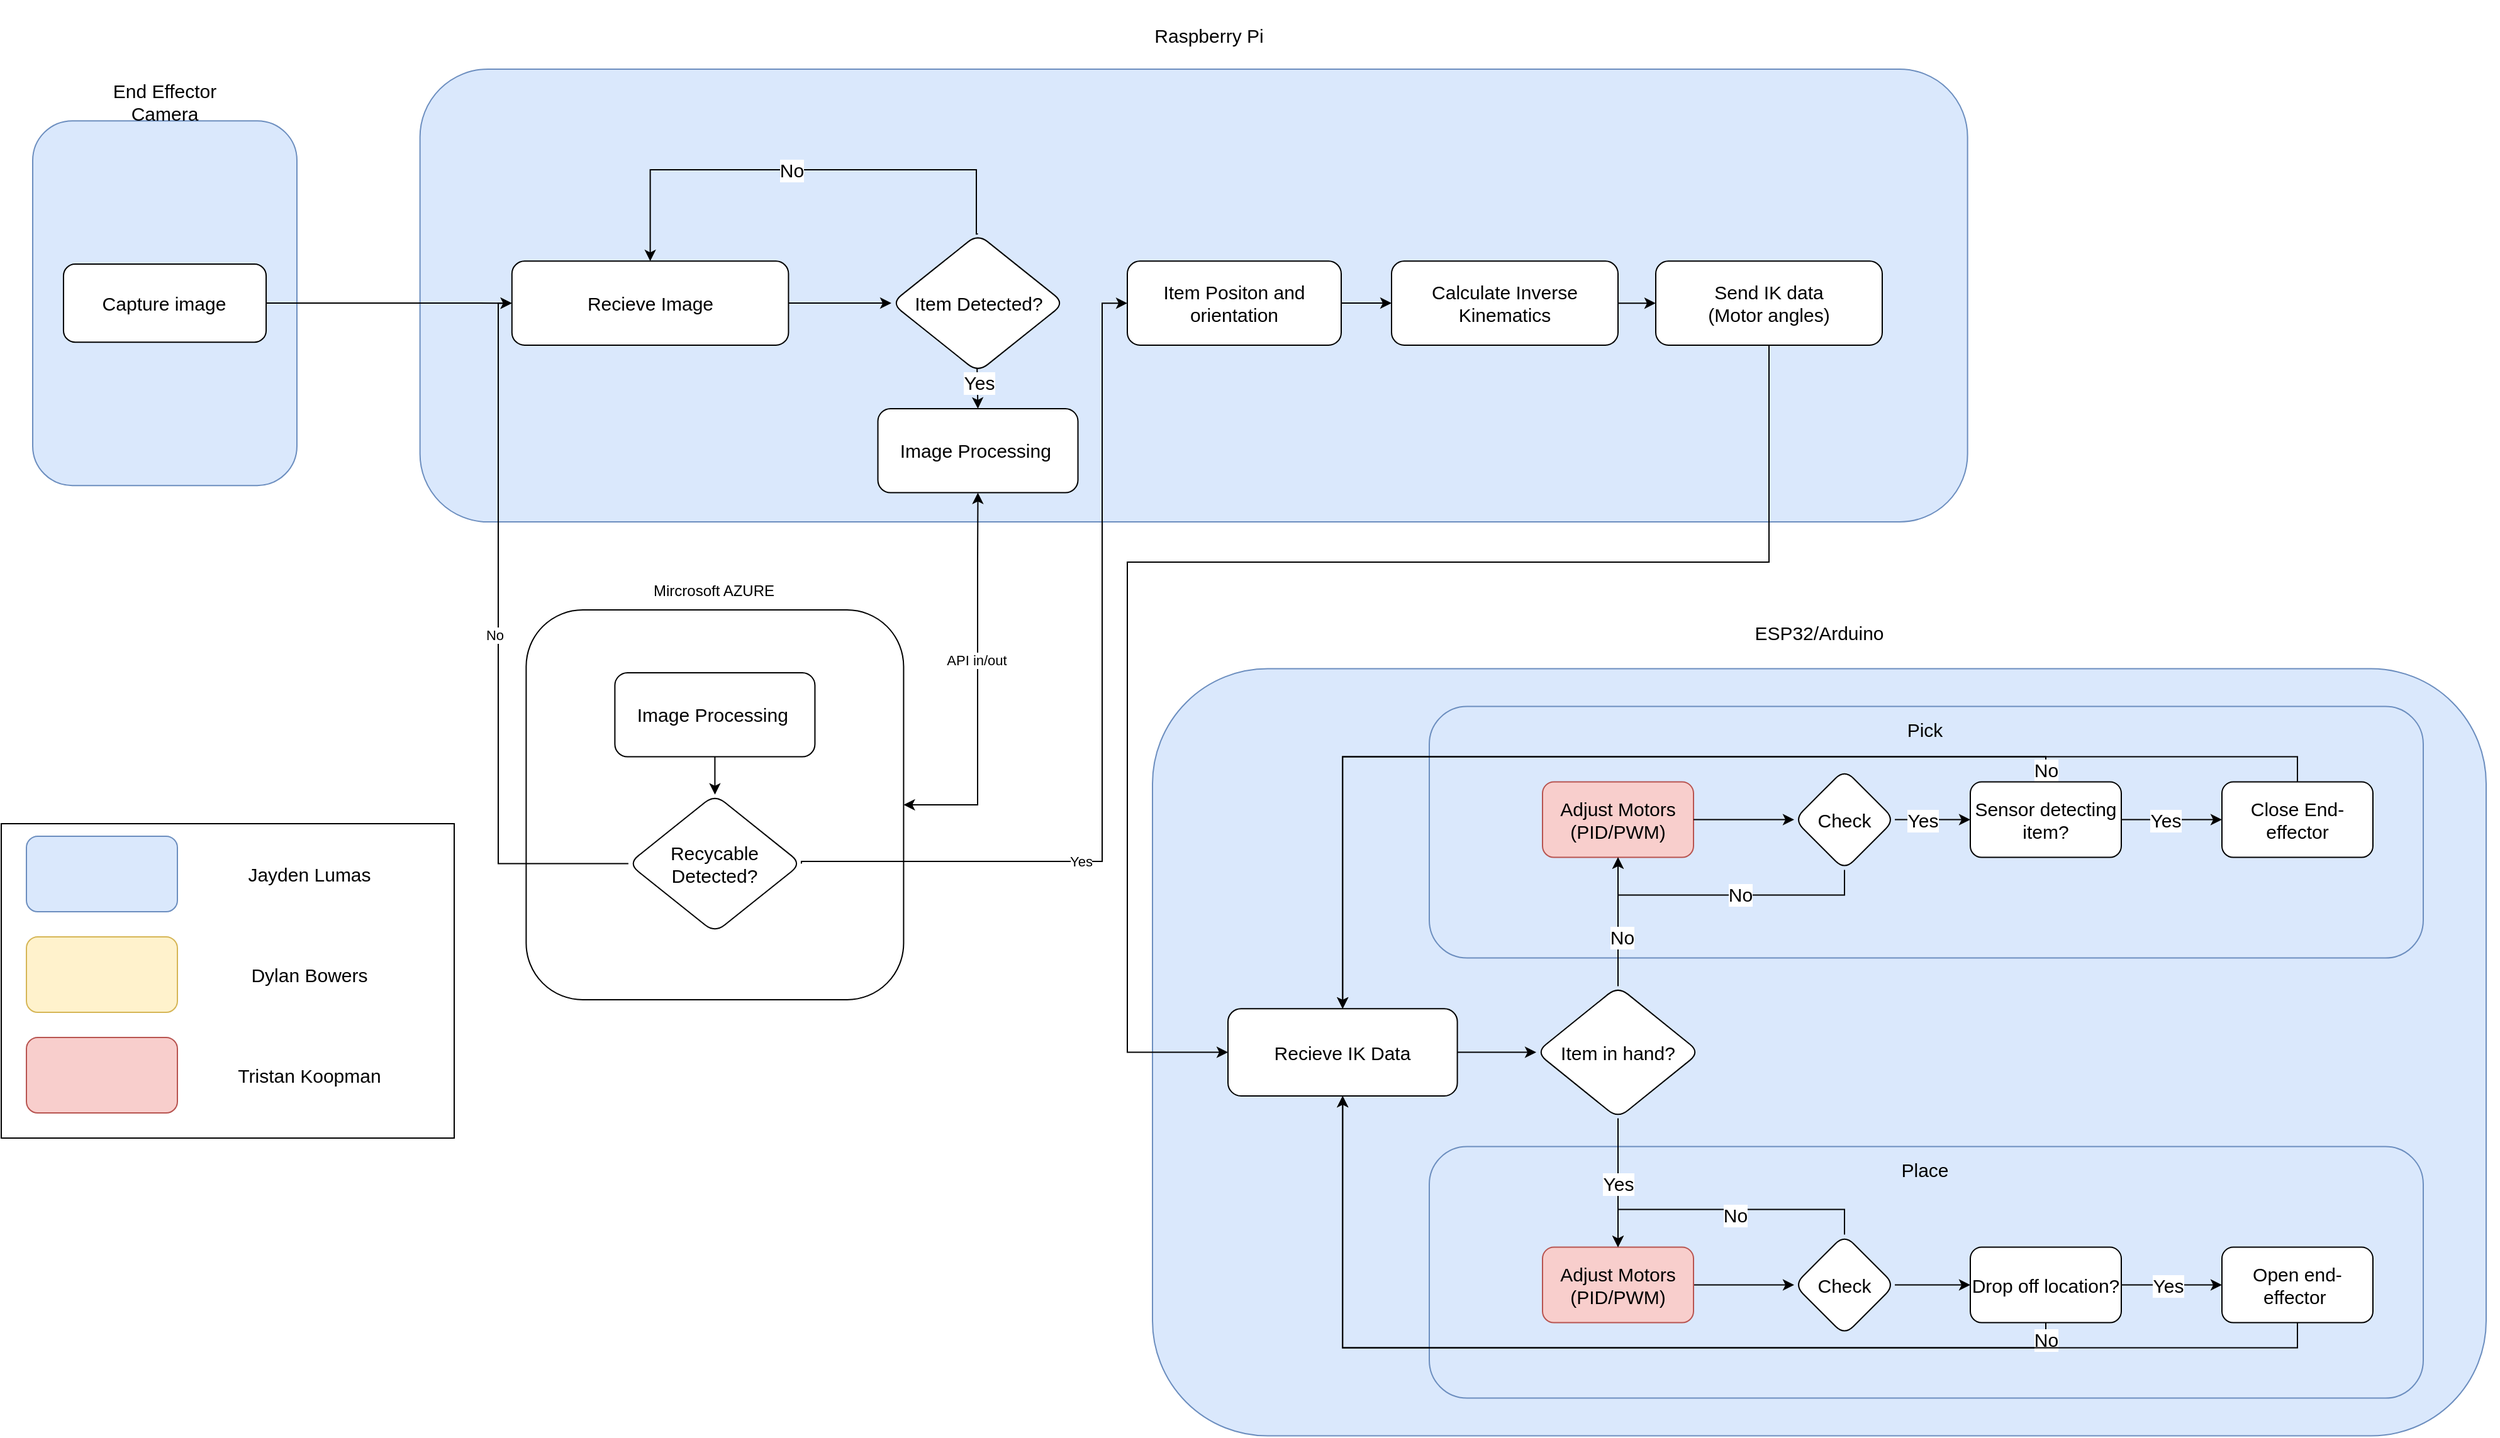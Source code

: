 <mxfile version="26.0.9">
  <diagram name="Page-1" id="5paR1ZeKKGclW1PN4thz">
    <mxGraphModel dx="2206" dy="1595" grid="1" gridSize="10" guides="1" tooltips="1" connect="1" arrows="1" fold="1" page="1" pageScale="1" pageWidth="850" pageHeight="1100" math="0" shadow="0">
      <root>
        <mxCell id="0" />
        <mxCell id="1" parent="0" />
        <mxCell id="0nqg7Sc1q2JI6adaUOui-7" value="" style="group;fontSize=15;" parent="1" vertex="1" connectable="0">
          <mxGeometry x="410" y="80" width="1230" height="510" as="geometry" />
        </mxCell>
        <mxCell id="0nqg7Sc1q2JI6adaUOui-8" value="" style="rounded=1;whiteSpace=wrap;html=1;glass=0;fillColor=#dae8fc;strokeColor=#6c8ebf;fontSize=15;" parent="0nqg7Sc1q2JI6adaUOui-7" vertex="1">
          <mxGeometry x="-12.18" width="1230" height="360" as="geometry" />
        </mxCell>
        <mxCell id="0nqg7Sc1q2JI6adaUOui-36" style="edgeStyle=orthogonalEdgeStyle;rounded=0;orthogonalLoop=1;jettySize=auto;html=1;entryX=0;entryY=0.5;entryDx=0;entryDy=0;fontSize=15;" parent="0nqg7Sc1q2JI6adaUOui-7" source="0nqg7Sc1q2JI6adaUOui-10" target="SgOJjiS7krHxdYD3xKm1-21" edge="1">
          <mxGeometry relative="1" as="geometry">
            <mxPoint x="340.99" y="186.065" as="targetPoint" />
          </mxGeometry>
        </mxCell>
        <mxCell id="0nqg7Sc1q2JI6adaUOui-10" value="Recieve Image" style="rounded=1;whiteSpace=wrap;html=1;fontSize=15;" parent="0nqg7Sc1q2JI6adaUOui-7" vertex="1">
          <mxGeometry x="60.891" y="152.67" width="219.817" height="66.79" as="geometry" />
        </mxCell>
        <mxCell id="0nqg7Sc1q2JI6adaUOui-16" value="Image Processing&amp;nbsp;" style="rounded=1;whiteSpace=wrap;html=1;fontSize=15;" parent="0nqg7Sc1q2JI6adaUOui-7" vertex="1">
          <mxGeometry x="351.75" y="270" width="159.01" height="66.79" as="geometry" />
        </mxCell>
        <mxCell id="0nqg7Sc1q2JI6adaUOui-39" style="edgeStyle=orthogonalEdgeStyle;rounded=0;orthogonalLoop=1;jettySize=auto;html=1;entryX=0;entryY=0.5;entryDx=0;entryDy=0;fontSize=15;" parent="0nqg7Sc1q2JI6adaUOui-7" source="0nqg7Sc1q2JI6adaUOui-17" target="0nqg7Sc1q2JI6adaUOui-18" edge="1">
          <mxGeometry relative="1" as="geometry" />
        </mxCell>
        <mxCell id="0nqg7Sc1q2JI6adaUOui-17" value="Item Positon and orientation" style="rounded=1;whiteSpace=wrap;html=1;fontSize=15;" parent="0nqg7Sc1q2JI6adaUOui-7" vertex="1">
          <mxGeometry x="550" y="152.67" width="170" height="66.79" as="geometry" />
        </mxCell>
        <mxCell id="ib2QQWaPSha35dMwTbKv-3" style="edgeStyle=orthogonalEdgeStyle;rounded=0;orthogonalLoop=1;jettySize=auto;html=1;fontSize=15;" parent="0nqg7Sc1q2JI6adaUOui-7" source="0nqg7Sc1q2JI6adaUOui-18" target="ib2QQWaPSha35dMwTbKv-2" edge="1">
          <mxGeometry relative="1" as="geometry" />
        </mxCell>
        <mxCell id="0nqg7Sc1q2JI6adaUOui-18" value="Calculate Inverse Kinematics" style="rounded=1;whiteSpace=wrap;html=1;fontSize=15;" parent="0nqg7Sc1q2JI6adaUOui-7" vertex="1">
          <mxGeometry x="760" y="152.66" width="180" height="66.79" as="geometry" />
        </mxCell>
        <mxCell id="0nqg7Sc1q2JI6adaUOui-31" style="edgeStyle=orthogonalEdgeStyle;rounded=0;orthogonalLoop=1;jettySize=auto;html=1;entryX=0.5;entryY=0;entryDx=0;entryDy=0;fontSize=15;exitX=0.495;exitY=0.957;exitDx=0;exitDy=0;exitPerimeter=0;" parent="0nqg7Sc1q2JI6adaUOui-7" source="SgOJjiS7krHxdYD3xKm1-21" target="0nqg7Sc1q2JI6adaUOui-16" edge="1">
          <mxGeometry relative="1" as="geometry">
            <mxPoint x="420.495" y="219.46" as="sourcePoint" />
          </mxGeometry>
        </mxCell>
        <mxCell id="0nqg7Sc1q2JI6adaUOui-32" value="Yes" style="edgeLabel;html=1;align=center;verticalAlign=middle;resizable=0;points=[];fontSize=15;" parent="0nqg7Sc1q2JI6adaUOui-31" vertex="1" connectable="0">
          <mxGeometry x="-0.222" y="4" relative="1" as="geometry">
            <mxPoint x="-4" as="offset" />
          </mxGeometry>
        </mxCell>
        <mxCell id="0nqg7Sc1q2JI6adaUOui-33" style="edgeStyle=orthogonalEdgeStyle;rounded=0;orthogonalLoop=1;jettySize=auto;html=1;entryX=0.5;entryY=0;entryDx=0;entryDy=0;fontSize=15;exitX=0.5;exitY=0;exitDx=0;exitDy=0;" parent="0nqg7Sc1q2JI6adaUOui-7" source="SgOJjiS7krHxdYD3xKm1-21" target="0nqg7Sc1q2JI6adaUOui-10" edge="1">
          <mxGeometry relative="1" as="geometry">
            <Array as="points">
              <mxPoint x="430" y="131" />
              <mxPoint x="430" y="80" />
              <mxPoint x="171" y="80" />
            </Array>
            <mxPoint x="420.545" y="152.67" as="sourcePoint" />
          </mxGeometry>
        </mxCell>
        <mxCell id="0nqg7Sc1q2JI6adaUOui-34" value="No" style="edgeLabel;html=1;align=center;verticalAlign=middle;resizable=0;points=[];fontSize=15;" parent="0nqg7Sc1q2JI6adaUOui-33" vertex="1" connectable="0">
          <mxGeometry x="0.039" relative="1" as="geometry">
            <mxPoint as="offset" />
          </mxGeometry>
        </mxCell>
        <mxCell id="ib2QQWaPSha35dMwTbKv-2" value="Send IK data&lt;br&gt;(Motor angles)" style="rounded=1;whiteSpace=wrap;html=1;fontSize=15;" parent="0nqg7Sc1q2JI6adaUOui-7" vertex="1">
          <mxGeometry x="970" y="152.66" width="180" height="66.79" as="geometry" />
        </mxCell>
        <mxCell id="SgOJjiS7krHxdYD3xKm1-2" value="Mircrosoft AZURE" style="text;html=1;align=center;verticalAlign=middle;resizable=0;points=[];autosize=1;strokeColor=none;fillColor=none;" vertex="1" parent="0nqg7Sc1q2JI6adaUOui-7">
          <mxGeometry x="160.71" y="400" width="120" height="30" as="geometry" />
        </mxCell>
        <mxCell id="SgOJjiS7krHxdYD3xKm1-21" value="Item Detected?" style="rhombus;whiteSpace=wrap;html=1;fontSize=15;rounded=1;" vertex="1" parent="0nqg7Sc1q2JI6adaUOui-7">
          <mxGeometry x="362.5" y="131.06" width="137.5" height="109.99" as="geometry" />
        </mxCell>
        <mxCell id="0nqg7Sc1q2JI6adaUOui-3" value="" style="group;fontSize=15;" parent="1" vertex="1" connectable="0">
          <mxGeometry x="90" y="121.07" width="210" height="290" as="geometry" />
        </mxCell>
        <mxCell id="0nqg7Sc1q2JI6adaUOui-1" value="" style="rounded=1;whiteSpace=wrap;html=1;glass=0;fillColor=#dae8fc;strokeColor=#6c8ebf;fontSize=15;" parent="0nqg7Sc1q2JI6adaUOui-3" vertex="1">
          <mxGeometry width="210" height="290" as="geometry" />
        </mxCell>
        <mxCell id="0nqg7Sc1q2JI6adaUOui-4" value="Capture image" style="rounded=1;whiteSpace=wrap;html=1;fontSize=15;" parent="0nqg7Sc1q2JI6adaUOui-3" vertex="1">
          <mxGeometry x="24.47" y="113.929" width="161.06" height="62.143" as="geometry" />
        </mxCell>
        <mxCell id="0nqg7Sc1q2JI6adaUOui-37" style="edgeStyle=orthogonalEdgeStyle;rounded=0;orthogonalLoop=1;jettySize=auto;html=1;entryX=0;entryY=0.5;entryDx=0;entryDy=0;fontSize=15;" parent="1" source="0nqg7Sc1q2JI6adaUOui-4" target="0nqg7Sc1q2JI6adaUOui-10" edge="1">
          <mxGeometry relative="1" as="geometry" />
        </mxCell>
        <mxCell id="0nqg7Sc1q2JI6adaUOui-9" value="Raspberry Pi" style="text;html=1;align=center;verticalAlign=middle;whiteSpace=wrap;rounded=0;movable=1;resizable=1;rotatable=1;deletable=1;editable=1;locked=0;connectable=1;fontSize=15;" parent="1" vertex="1">
          <mxGeometry x="923.851" y="25.36" width="202.298" height="54.643" as="geometry" />
        </mxCell>
        <mxCell id="0nqg7Sc1q2JI6adaUOui-2" value="End Effector Camera" style="text;html=1;align=center;verticalAlign=middle;whiteSpace=wrap;rounded=0;movable=1;resizable=1;rotatable=1;deletable=1;editable=1;locked=0;connectable=1;fontSize=15;" parent="1" vertex="1">
          <mxGeometry x="130.8" y="90" width="128.4" height="31.07" as="geometry" />
        </mxCell>
        <mxCell id="dhBHvoPyZiaG5rZzquTN-1" value="" style="group;fontSize=15;flipV=0;flipH=0;direction=east;" parent="1" vertex="1" connectable="0">
          <mxGeometry x="980" y="500" width="1070" height="666.79" as="geometry" />
        </mxCell>
        <mxCell id="ib2QQWaPSha35dMwTbKv-63" value="" style="rounded=1;whiteSpace=wrap;html=1;glass=0;fillColor=#dae8fc;movable=1;resizable=1;rotatable=1;deletable=1;editable=1;locked=0;connectable=1;strokeColor=#6c8ebf;fontSize=15;" parent="dhBHvoPyZiaG5rZzquTN-1" vertex="1">
          <mxGeometry y="56.79" width="1060" height="610" as="geometry" />
        </mxCell>
        <mxCell id="ib2QQWaPSha35dMwTbKv-184" value="" style="rounded=1;whiteSpace=wrap;html=1;fillColor=#dae8fc;strokeColor=#6c8ebf;fontSize=15;" parent="dhBHvoPyZiaG5rZzquTN-1" vertex="1">
          <mxGeometry x="220" y="436.79" width="790" height="200" as="geometry" />
        </mxCell>
        <mxCell id="ib2QQWaPSha35dMwTbKv-182" value="" style="rounded=1;whiteSpace=wrap;html=1;fillColor=#dae8fc;strokeColor=#6c8ebf;fontSize=15;" parent="dhBHvoPyZiaG5rZzquTN-1" vertex="1">
          <mxGeometry x="220" y="86.79" width="790" height="200" as="geometry" />
        </mxCell>
        <mxCell id="ib2QQWaPSha35dMwTbKv-64" value="ESP32/Arduino" style="text;html=1;align=center;verticalAlign=middle;whiteSpace=wrap;rounded=0;movable=1;resizable=1;rotatable=1;deletable=1;editable=1;locked=0;connectable=1;fontSize=15;" parent="dhBHvoPyZiaG5rZzquTN-1" vertex="1">
          <mxGeometry x="446.121" y="-5.684e-14" width="167.759" height="56.786" as="geometry" />
        </mxCell>
        <mxCell id="ib2QQWaPSha35dMwTbKv-62" value="" style="group;movable=1;resizable=1;rotatable=1;deletable=1;editable=1;locked=0;connectable=1;fontSize=15;" parent="dhBHvoPyZiaG5rZzquTN-1" vertex="1" connectable="0">
          <mxGeometry x="10" y="76.79" width="1060" height="540" as="geometry" />
        </mxCell>
        <mxCell id="ib2QQWaPSha35dMwTbKv-66" value="Recieve IK Data" style="rounded=1;whiteSpace=wrap;html=1;fontSize=15;" parent="ib2QQWaPSha35dMwTbKv-62" vertex="1">
          <mxGeometry x="50.004" y="250.294" width="182.287" height="69.409" as="geometry" />
        </mxCell>
        <mxCell id="ib2QQWaPSha35dMwTbKv-83" value="Item in hand?" style="rhombus;whiteSpace=wrap;html=1;rounded=1;fontSize=15;" parent="ib2QQWaPSha35dMwTbKv-62" vertex="1">
          <mxGeometry x="295" y="232.5" width="130" height="105" as="geometry" />
        </mxCell>
        <mxCell id="ib2QQWaPSha35dMwTbKv-84" value="" style="edgeStyle=orthogonalEdgeStyle;rounded=0;orthogonalLoop=1;jettySize=auto;html=1;fontSize=15;" parent="ib2QQWaPSha35dMwTbKv-62" source="ib2QQWaPSha35dMwTbKv-66" target="ib2QQWaPSha35dMwTbKv-83" edge="1">
          <mxGeometry relative="1" as="geometry" />
        </mxCell>
        <mxCell id="ib2QQWaPSha35dMwTbKv-86" value="Adjust Motors&lt;br&gt;(PID/PWM)" style="whiteSpace=wrap;html=1;rounded=1;fillColor=#f8cecc;strokeColor=#b85450;fontSize=15;" parent="ib2QQWaPSha35dMwTbKv-62" vertex="1">
          <mxGeometry x="300" y="70" width="120" height="60" as="geometry" />
        </mxCell>
        <mxCell id="ib2QQWaPSha35dMwTbKv-87" value="" style="edgeStyle=orthogonalEdgeStyle;rounded=0;orthogonalLoop=1;jettySize=auto;html=1;fontSize=15;" parent="ib2QQWaPSha35dMwTbKv-62" source="ib2QQWaPSha35dMwTbKv-83" target="ib2QQWaPSha35dMwTbKv-86" edge="1">
          <mxGeometry relative="1" as="geometry" />
        </mxCell>
        <mxCell id="ib2QQWaPSha35dMwTbKv-92" value="No" style="edgeLabel;html=1;align=center;verticalAlign=middle;resizable=0;points=[];fontSize=15;" parent="ib2QQWaPSha35dMwTbKv-87" vertex="1" connectable="0">
          <mxGeometry x="-0.231" y="-3" relative="1" as="geometry">
            <mxPoint as="offset" />
          </mxGeometry>
        </mxCell>
        <mxCell id="ib2QQWaPSha35dMwTbKv-91" value="" style="edgeStyle=orthogonalEdgeStyle;rounded=0;orthogonalLoop=1;jettySize=auto;html=1;fontSize=15;" parent="ib2QQWaPSha35dMwTbKv-62" source="ib2QQWaPSha35dMwTbKv-88" target="ib2QQWaPSha35dMwTbKv-90" edge="1">
          <mxGeometry relative="1" as="geometry" />
        </mxCell>
        <mxCell id="ib2QQWaPSha35dMwTbKv-88" value="Adjust Motors&lt;br&gt;(PID/PWM)" style="whiteSpace=wrap;html=1;rounded=1;fillColor=#f8cecc;strokeColor=#b85450;fontSize=15;" parent="ib2QQWaPSha35dMwTbKv-62" vertex="1">
          <mxGeometry x="300" y="440" width="120" height="60" as="geometry" />
        </mxCell>
        <mxCell id="ib2QQWaPSha35dMwTbKv-89" value="Yes" style="edgeStyle=orthogonalEdgeStyle;rounded=0;orthogonalLoop=1;jettySize=auto;html=1;fontSize=15;" parent="ib2QQWaPSha35dMwTbKv-62" source="ib2QQWaPSha35dMwTbKv-83" target="ib2QQWaPSha35dMwTbKv-88" edge="1">
          <mxGeometry relative="1" as="geometry" />
        </mxCell>
        <mxCell id="ib2QQWaPSha35dMwTbKv-97" style="edgeStyle=orthogonalEdgeStyle;rounded=0;orthogonalLoop=1;jettySize=auto;html=1;entryX=0.5;entryY=0;entryDx=0;entryDy=0;fontSize=15;" parent="ib2QQWaPSha35dMwTbKv-62" source="ib2QQWaPSha35dMwTbKv-90" target="ib2QQWaPSha35dMwTbKv-88" edge="1">
          <mxGeometry relative="1" as="geometry">
            <Array as="points">
              <mxPoint x="540" y="410" />
              <mxPoint x="360" y="410" />
            </Array>
          </mxGeometry>
        </mxCell>
        <mxCell id="ib2QQWaPSha35dMwTbKv-98" value="No" style="edgeLabel;html=1;align=center;verticalAlign=middle;resizable=0;points=[];fontSize=15;" parent="ib2QQWaPSha35dMwTbKv-97" vertex="1" connectable="0">
          <mxGeometry x="-0.071" y="4" relative="1" as="geometry">
            <mxPoint as="offset" />
          </mxGeometry>
        </mxCell>
        <mxCell id="ib2QQWaPSha35dMwTbKv-90" value="Check" style="rhombus;whiteSpace=wrap;html=1;rounded=1;fontSize=15;" parent="ib2QQWaPSha35dMwTbKv-62" vertex="1">
          <mxGeometry x="500" y="430" width="80" height="80" as="geometry" />
        </mxCell>
        <mxCell id="ib2QQWaPSha35dMwTbKv-95" style="edgeStyle=orthogonalEdgeStyle;rounded=0;orthogonalLoop=1;jettySize=auto;html=1;entryX=0.5;entryY=1;entryDx=0;entryDy=0;fontSize=15;" parent="ib2QQWaPSha35dMwTbKv-62" source="ib2QQWaPSha35dMwTbKv-93" target="ib2QQWaPSha35dMwTbKv-86" edge="1">
          <mxGeometry relative="1" as="geometry">
            <Array as="points">
              <mxPoint x="540" y="160" />
              <mxPoint x="360" y="160" />
            </Array>
          </mxGeometry>
        </mxCell>
        <mxCell id="ib2QQWaPSha35dMwTbKv-96" value="No" style="edgeLabel;html=1;align=center;verticalAlign=middle;resizable=0;points=[];fontSize=15;" parent="ib2QQWaPSha35dMwTbKv-95" vertex="1" connectable="0">
          <mxGeometry x="-0.103" y="-1" relative="1" as="geometry">
            <mxPoint as="offset" />
          </mxGeometry>
        </mxCell>
        <mxCell id="ib2QQWaPSha35dMwTbKv-93" value="Check" style="rhombus;whiteSpace=wrap;html=1;rounded=1;fontSize=15;" parent="ib2QQWaPSha35dMwTbKv-62" vertex="1">
          <mxGeometry x="500" y="60" width="80" height="80" as="geometry" />
        </mxCell>
        <mxCell id="ib2QQWaPSha35dMwTbKv-94" value="" style="edgeStyle=orthogonalEdgeStyle;rounded=0;orthogonalLoop=1;jettySize=auto;html=1;fontSize=15;" parent="ib2QQWaPSha35dMwTbKv-62" source="ib2QQWaPSha35dMwTbKv-86" target="ib2QQWaPSha35dMwTbKv-93" edge="1">
          <mxGeometry relative="1" as="geometry" />
        </mxCell>
        <mxCell id="ib2QQWaPSha35dMwTbKv-173" style="edgeStyle=orthogonalEdgeStyle;rounded=0;orthogonalLoop=1;jettySize=auto;html=1;entryX=0.5;entryY=1;entryDx=0;entryDy=0;fontSize=15;" parent="dhBHvoPyZiaG5rZzquTN-1" source="ib2QQWaPSha35dMwTbKv-99" target="ib2QQWaPSha35dMwTbKv-66" edge="1">
          <mxGeometry relative="1" as="geometry">
            <Array as="points">
              <mxPoint x="710" y="596.79" />
              <mxPoint x="151" y="596.79" />
            </Array>
          </mxGeometry>
        </mxCell>
        <mxCell id="ib2QQWaPSha35dMwTbKv-174" value="No" style="edgeLabel;html=1;align=center;verticalAlign=middle;resizable=0;points=[];fontSize=15;" parent="ib2QQWaPSha35dMwTbKv-173" vertex="1" connectable="0">
          <mxGeometry x="-0.966" relative="1" as="geometry">
            <mxPoint as="offset" />
          </mxGeometry>
        </mxCell>
        <mxCell id="ib2QQWaPSha35dMwTbKv-176" value="" style="edgeStyle=orthogonalEdgeStyle;rounded=0;orthogonalLoop=1;jettySize=auto;html=1;fontSize=15;" parent="dhBHvoPyZiaG5rZzquTN-1" source="ib2QQWaPSha35dMwTbKv-99" target="ib2QQWaPSha35dMwTbKv-175" edge="1">
          <mxGeometry relative="1" as="geometry" />
        </mxCell>
        <mxCell id="ib2QQWaPSha35dMwTbKv-177" value="Yes" style="edgeLabel;html=1;align=center;verticalAlign=middle;resizable=0;points=[];fontSize=15;" parent="ib2QQWaPSha35dMwTbKv-176" vertex="1" connectable="0">
          <mxGeometry x="-0.091" relative="1" as="geometry">
            <mxPoint as="offset" />
          </mxGeometry>
        </mxCell>
        <mxCell id="ib2QQWaPSha35dMwTbKv-99" value="Drop off location?" style="whiteSpace=wrap;html=1;rounded=1;fontSize=15;" parent="dhBHvoPyZiaG5rZzquTN-1" vertex="1">
          <mxGeometry x="650" y="516.79" width="120" height="60" as="geometry" />
        </mxCell>
        <mxCell id="ib2QQWaPSha35dMwTbKv-100" value="" style="edgeStyle=orthogonalEdgeStyle;rounded=0;orthogonalLoop=1;jettySize=auto;html=1;fontSize=15;" parent="dhBHvoPyZiaG5rZzquTN-1" source="ib2QQWaPSha35dMwTbKv-90" target="ib2QQWaPSha35dMwTbKv-99" edge="1">
          <mxGeometry relative="1" as="geometry" />
        </mxCell>
        <mxCell id="ib2QQWaPSha35dMwTbKv-165" style="edgeStyle=orthogonalEdgeStyle;rounded=0;orthogonalLoop=1;jettySize=auto;html=1;entryX=0.5;entryY=0;entryDx=0;entryDy=0;fontSize=15;" parent="dhBHvoPyZiaG5rZzquTN-1" source="ib2QQWaPSha35dMwTbKv-163" target="ib2QQWaPSha35dMwTbKv-66" edge="1">
          <mxGeometry relative="1" as="geometry">
            <Array as="points">
              <mxPoint x="710" y="126.79" />
              <mxPoint x="151" y="126.79" />
            </Array>
          </mxGeometry>
        </mxCell>
        <mxCell id="ib2QQWaPSha35dMwTbKv-167" value="No" style="edgeLabel;html=1;align=center;verticalAlign=middle;resizable=0;points=[];fontSize=15;" parent="ib2QQWaPSha35dMwTbKv-165" vertex="1" connectable="0">
          <mxGeometry x="-0.88" y="-2" relative="1" as="geometry">
            <mxPoint x="27" y="12" as="offset" />
          </mxGeometry>
        </mxCell>
        <mxCell id="ib2QQWaPSha35dMwTbKv-169" value="" style="edgeStyle=orthogonalEdgeStyle;rounded=0;orthogonalLoop=1;jettySize=auto;html=1;fontSize=15;" parent="dhBHvoPyZiaG5rZzquTN-1" source="ib2QQWaPSha35dMwTbKv-163" target="ib2QQWaPSha35dMwTbKv-168" edge="1">
          <mxGeometry relative="1" as="geometry" />
        </mxCell>
        <mxCell id="ib2QQWaPSha35dMwTbKv-170" value="Yes" style="edgeLabel;html=1;align=center;verticalAlign=middle;resizable=0;points=[];fontSize=15;" parent="ib2QQWaPSha35dMwTbKv-169" vertex="1" connectable="0">
          <mxGeometry x="-0.135" relative="1" as="geometry">
            <mxPoint as="offset" />
          </mxGeometry>
        </mxCell>
        <mxCell id="ib2QQWaPSha35dMwTbKv-163" value="Sensor detecting item?" style="whiteSpace=wrap;html=1;rounded=1;fontSize=15;" parent="dhBHvoPyZiaG5rZzquTN-1" vertex="1">
          <mxGeometry x="650" y="146.79" width="120" height="60" as="geometry" />
        </mxCell>
        <mxCell id="ib2QQWaPSha35dMwTbKv-164" value="" style="edgeStyle=orthogonalEdgeStyle;rounded=0;orthogonalLoop=1;jettySize=auto;html=1;fontSize=15;" parent="dhBHvoPyZiaG5rZzquTN-1" source="ib2QQWaPSha35dMwTbKv-93" target="ib2QQWaPSha35dMwTbKv-163" edge="1">
          <mxGeometry relative="1" as="geometry" />
        </mxCell>
        <mxCell id="ib2QQWaPSha35dMwTbKv-166" value="Yes" style="edgeLabel;html=1;align=center;verticalAlign=middle;resizable=0;points=[];fontSize=15;" parent="ib2QQWaPSha35dMwTbKv-164" vertex="1" connectable="0">
          <mxGeometry x="-0.573" y="-2" relative="1" as="geometry">
            <mxPoint x="9" y="-2" as="offset" />
          </mxGeometry>
        </mxCell>
        <mxCell id="ib2QQWaPSha35dMwTbKv-171" style="edgeStyle=orthogonalEdgeStyle;rounded=0;orthogonalLoop=1;jettySize=auto;html=1;entryX=0.5;entryY=0;entryDx=0;entryDy=0;fontSize=15;" parent="dhBHvoPyZiaG5rZzquTN-1" source="ib2QQWaPSha35dMwTbKv-168" target="ib2QQWaPSha35dMwTbKv-66" edge="1">
          <mxGeometry relative="1" as="geometry">
            <Array as="points">
              <mxPoint x="910" y="126.79" />
              <mxPoint x="151" y="126.79" />
            </Array>
          </mxGeometry>
        </mxCell>
        <mxCell id="ib2QQWaPSha35dMwTbKv-168" value="Close End-effector" style="whiteSpace=wrap;html=1;rounded=1;fontSize=15;" parent="dhBHvoPyZiaG5rZzquTN-1" vertex="1">
          <mxGeometry x="850" y="146.79" width="120" height="60" as="geometry" />
        </mxCell>
        <mxCell id="ib2QQWaPSha35dMwTbKv-178" style="edgeStyle=orthogonalEdgeStyle;rounded=0;orthogonalLoop=1;jettySize=auto;html=1;entryX=0.5;entryY=1;entryDx=0;entryDy=0;fontSize=15;" parent="dhBHvoPyZiaG5rZzquTN-1" source="ib2QQWaPSha35dMwTbKv-175" target="ib2QQWaPSha35dMwTbKv-66" edge="1">
          <mxGeometry relative="1" as="geometry">
            <Array as="points">
              <mxPoint x="910" y="596.79" />
              <mxPoint x="151" y="596.79" />
            </Array>
          </mxGeometry>
        </mxCell>
        <mxCell id="ib2QQWaPSha35dMwTbKv-175" value="Open end-effector&amp;nbsp;" style="whiteSpace=wrap;html=1;rounded=1;fontSize=15;" parent="dhBHvoPyZiaG5rZzquTN-1" vertex="1">
          <mxGeometry x="850" y="516.79" width="120" height="60" as="geometry" />
        </mxCell>
        <mxCell id="ib2QQWaPSha35dMwTbKv-183" value="Pick" style="text;html=1;align=center;verticalAlign=middle;whiteSpace=wrap;rounded=0;movable=1;resizable=1;rotatable=1;deletable=1;editable=1;locked=0;connectable=1;fontSize=15;" parent="dhBHvoPyZiaG5rZzquTN-1" vertex="1">
          <mxGeometry x="530.001" y="76.79" width="167.759" height="56.786" as="geometry" />
        </mxCell>
        <mxCell id="ib2QQWaPSha35dMwTbKv-185" value="Place" style="text;html=1;align=center;verticalAlign=middle;whiteSpace=wrap;rounded=0;movable=1;resizable=1;rotatable=1;deletable=1;editable=1;locked=0;connectable=1;fontSize=15;" parent="dhBHvoPyZiaG5rZzquTN-1" vertex="1">
          <mxGeometry x="530.001" y="426.79" width="167.759" height="56.786" as="geometry" />
        </mxCell>
        <mxCell id="ib2QQWaPSha35dMwTbKv-4" style="edgeStyle=orthogonalEdgeStyle;rounded=0;orthogonalLoop=1;jettySize=auto;html=1;entryX=0;entryY=0.5;entryDx=0;entryDy=0;fontSize=15;" parent="1" source="ib2QQWaPSha35dMwTbKv-2" target="ib2QQWaPSha35dMwTbKv-66" edge="1">
          <mxGeometry relative="1" as="geometry">
            <mxPoint x="1750.004" y="334.999" as="targetPoint" />
            <Array as="points">
              <mxPoint x="1470" y="472" />
              <mxPoint x="960" y="472" />
              <mxPoint x="960" y="862" />
            </Array>
          </mxGeometry>
        </mxCell>
        <mxCell id="dhBHvoPyZiaG5rZzquTN-55" value="" style="group;fontSize=15;" parent="1" vertex="1" connectable="0">
          <mxGeometry x="65" y="680" width="360" height="250" as="geometry" />
        </mxCell>
        <mxCell id="dhBHvoPyZiaG5rZzquTN-3" value="" style="rounded=0;whiteSpace=wrap;html=1;movable=1;resizable=1;rotatable=1;deletable=1;editable=1;locked=0;connectable=1;fontSize=15;" parent="dhBHvoPyZiaG5rZzquTN-55" vertex="1">
          <mxGeometry width="360" height="250" as="geometry" />
        </mxCell>
        <mxCell id="dhBHvoPyZiaG5rZzquTN-2" value="" style="rounded=1;whiteSpace=wrap;html=1;fillColor=#dae8fc;strokeColor=#6c8ebf;movable=1;resizable=1;rotatable=1;deletable=1;editable=1;locked=0;connectable=1;fontSize=15;" parent="dhBHvoPyZiaG5rZzquTN-55" vertex="1">
          <mxGeometry x="20" y="10" width="120" height="60" as="geometry" />
        </mxCell>
        <mxCell id="dhBHvoPyZiaG5rZzquTN-4" value="" style="rounded=1;whiteSpace=wrap;html=1;fillColor=#fff2cc;strokeColor=#d6b656;movable=1;resizable=1;rotatable=1;deletable=1;editable=1;locked=0;connectable=1;fontSize=15;" parent="dhBHvoPyZiaG5rZzquTN-55" vertex="1">
          <mxGeometry x="20" y="90" width="120" height="60" as="geometry" />
        </mxCell>
        <mxCell id="dhBHvoPyZiaG5rZzquTN-5" value="" style="rounded=1;whiteSpace=wrap;html=1;fillColor=#f8cecc;strokeColor=#b85450;movable=1;resizable=1;rotatable=1;deletable=1;editable=1;locked=0;connectable=1;fontSize=15;" parent="dhBHvoPyZiaG5rZzquTN-55" vertex="1">
          <mxGeometry x="20" y="170" width="120" height="60" as="geometry" />
        </mxCell>
        <mxCell id="dhBHvoPyZiaG5rZzquTN-6" value="Jayden Lumas" style="text;html=1;align=center;verticalAlign=middle;whiteSpace=wrap;rounded=0;movable=1;resizable=1;rotatable=1;deletable=1;editable=1;locked=0;connectable=1;fontSize=15;" parent="dhBHvoPyZiaG5rZzquTN-55" vertex="1">
          <mxGeometry x="150" y="25" width="190" height="30" as="geometry" />
        </mxCell>
        <mxCell id="dhBHvoPyZiaG5rZzquTN-7" value="Dylan Bowers" style="text;html=1;align=center;verticalAlign=middle;whiteSpace=wrap;rounded=0;movable=1;resizable=1;rotatable=1;deletable=1;editable=1;locked=0;connectable=1;fontSize=15;" parent="dhBHvoPyZiaG5rZzquTN-55" vertex="1">
          <mxGeometry x="150" y="105" width="190" height="30" as="geometry" />
        </mxCell>
        <mxCell id="dhBHvoPyZiaG5rZzquTN-8" value="Tristan Koopman" style="text;html=1;align=center;verticalAlign=middle;whiteSpace=wrap;rounded=0;movable=1;resizable=1;rotatable=1;deletable=1;editable=1;locked=0;connectable=1;fontSize=15;" parent="dhBHvoPyZiaG5rZzquTN-55" vertex="1">
          <mxGeometry x="150" y="185" width="190" height="30" as="geometry" />
        </mxCell>
        <mxCell id="SgOJjiS7krHxdYD3xKm1-3" style="edgeStyle=orthogonalEdgeStyle;rounded=0;orthogonalLoop=1;jettySize=auto;html=1;entryX=0.5;entryY=1;entryDx=0;entryDy=0;startArrow=classic;startFill=1;" edge="1" parent="1" source="SgOJjiS7krHxdYD3xKm1-1" target="0nqg7Sc1q2JI6adaUOui-16">
          <mxGeometry relative="1" as="geometry">
            <Array as="points">
              <mxPoint x="841" y="665" />
              <mxPoint x="841" y="470" />
            </Array>
          </mxGeometry>
        </mxCell>
        <mxCell id="SgOJjiS7krHxdYD3xKm1-6" value="API in/out" style="edgeLabel;html=1;align=center;verticalAlign=middle;resizable=0;points=[];" vertex="1" connectable="0" parent="SgOJjiS7krHxdYD3xKm1-3">
          <mxGeometry x="0.15" y="5" relative="1" as="geometry">
            <mxPoint x="4" y="2" as="offset" />
          </mxGeometry>
        </mxCell>
        <mxCell id="SgOJjiS7krHxdYD3xKm1-1" value="" style="rounded=1;whiteSpace=wrap;html=1;movable=1;resizable=1;rotatable=1;deletable=1;editable=1;locked=0;connectable=1;fontSize=15;" vertex="1" parent="1">
          <mxGeometry x="482.2" y="510" width="300" height="310" as="geometry" />
        </mxCell>
        <mxCell id="SgOJjiS7krHxdYD3xKm1-12" value="" style="edgeStyle=orthogonalEdgeStyle;rounded=0;orthogonalLoop=1;jettySize=auto;html=1;" edge="1" parent="1" source="SgOJjiS7krHxdYD3xKm1-8" target="SgOJjiS7krHxdYD3xKm1-11">
          <mxGeometry relative="1" as="geometry" />
        </mxCell>
        <mxCell id="SgOJjiS7krHxdYD3xKm1-8" value="Image Processing&amp;nbsp;" style="rounded=1;whiteSpace=wrap;html=1;fontSize=15;" vertex="1" parent="1">
          <mxGeometry x="552.7" y="560" width="159.01" height="66.79" as="geometry" />
        </mxCell>
        <mxCell id="SgOJjiS7krHxdYD3xKm1-14" value="" style="edgeStyle=orthogonalEdgeStyle;rounded=0;orthogonalLoop=1;jettySize=auto;html=1;entryX=0;entryY=0.5;entryDx=0;entryDy=0;" edge="1" parent="1" source="SgOJjiS7krHxdYD3xKm1-11" target="0nqg7Sc1q2JI6adaUOui-10">
          <mxGeometry relative="1" as="geometry">
            <mxPoint x="795" y="720.005" as="targetPoint" />
            <Array as="points">
              <mxPoint x="460" y="712" />
              <mxPoint x="460" y="266" />
            </Array>
          </mxGeometry>
        </mxCell>
        <mxCell id="SgOJjiS7krHxdYD3xKm1-18" value="No" style="edgeLabel;html=1;align=center;verticalAlign=middle;resizable=0;points=[];" vertex="1" connectable="0" parent="SgOJjiS7krHxdYD3xKm1-14">
          <mxGeometry x="0.021" y="3" relative="1" as="geometry">
            <mxPoint as="offset" />
          </mxGeometry>
        </mxCell>
        <mxCell id="SgOJjiS7krHxdYD3xKm1-16" value="" style="edgeStyle=orthogonalEdgeStyle;rounded=0;orthogonalLoop=1;jettySize=auto;html=1;entryX=0;entryY=0.5;entryDx=0;entryDy=0;exitX=1;exitY=0.5;exitDx=0;exitDy=0;" edge="1" parent="1" source="SgOJjiS7krHxdYD3xKm1-11" target="0nqg7Sc1q2JI6adaUOui-17">
          <mxGeometry relative="1" as="geometry">
            <mxPoint x="1020" y="300" as="targetPoint" />
            <Array as="points">
              <mxPoint x="701" y="710" />
              <mxPoint x="940" y="710" />
              <mxPoint x="940" y="266" />
            </Array>
          </mxGeometry>
        </mxCell>
        <mxCell id="SgOJjiS7krHxdYD3xKm1-17" value="Yes" style="edgeLabel;html=1;align=center;verticalAlign=middle;resizable=0;points=[];" vertex="1" connectable="0" parent="SgOJjiS7krHxdYD3xKm1-16">
          <mxGeometry x="-0.366" relative="1" as="geometry">
            <mxPoint as="offset" />
          </mxGeometry>
        </mxCell>
        <mxCell id="SgOJjiS7krHxdYD3xKm1-11" value="Recycable Detected?" style="rhombus;whiteSpace=wrap;html=1;fontSize=15;rounded=1;" vertex="1" parent="1">
          <mxGeometry x="563.45" y="656.8" width="137.5" height="109.99" as="geometry" />
        </mxCell>
      </root>
    </mxGraphModel>
  </diagram>
</mxfile>
